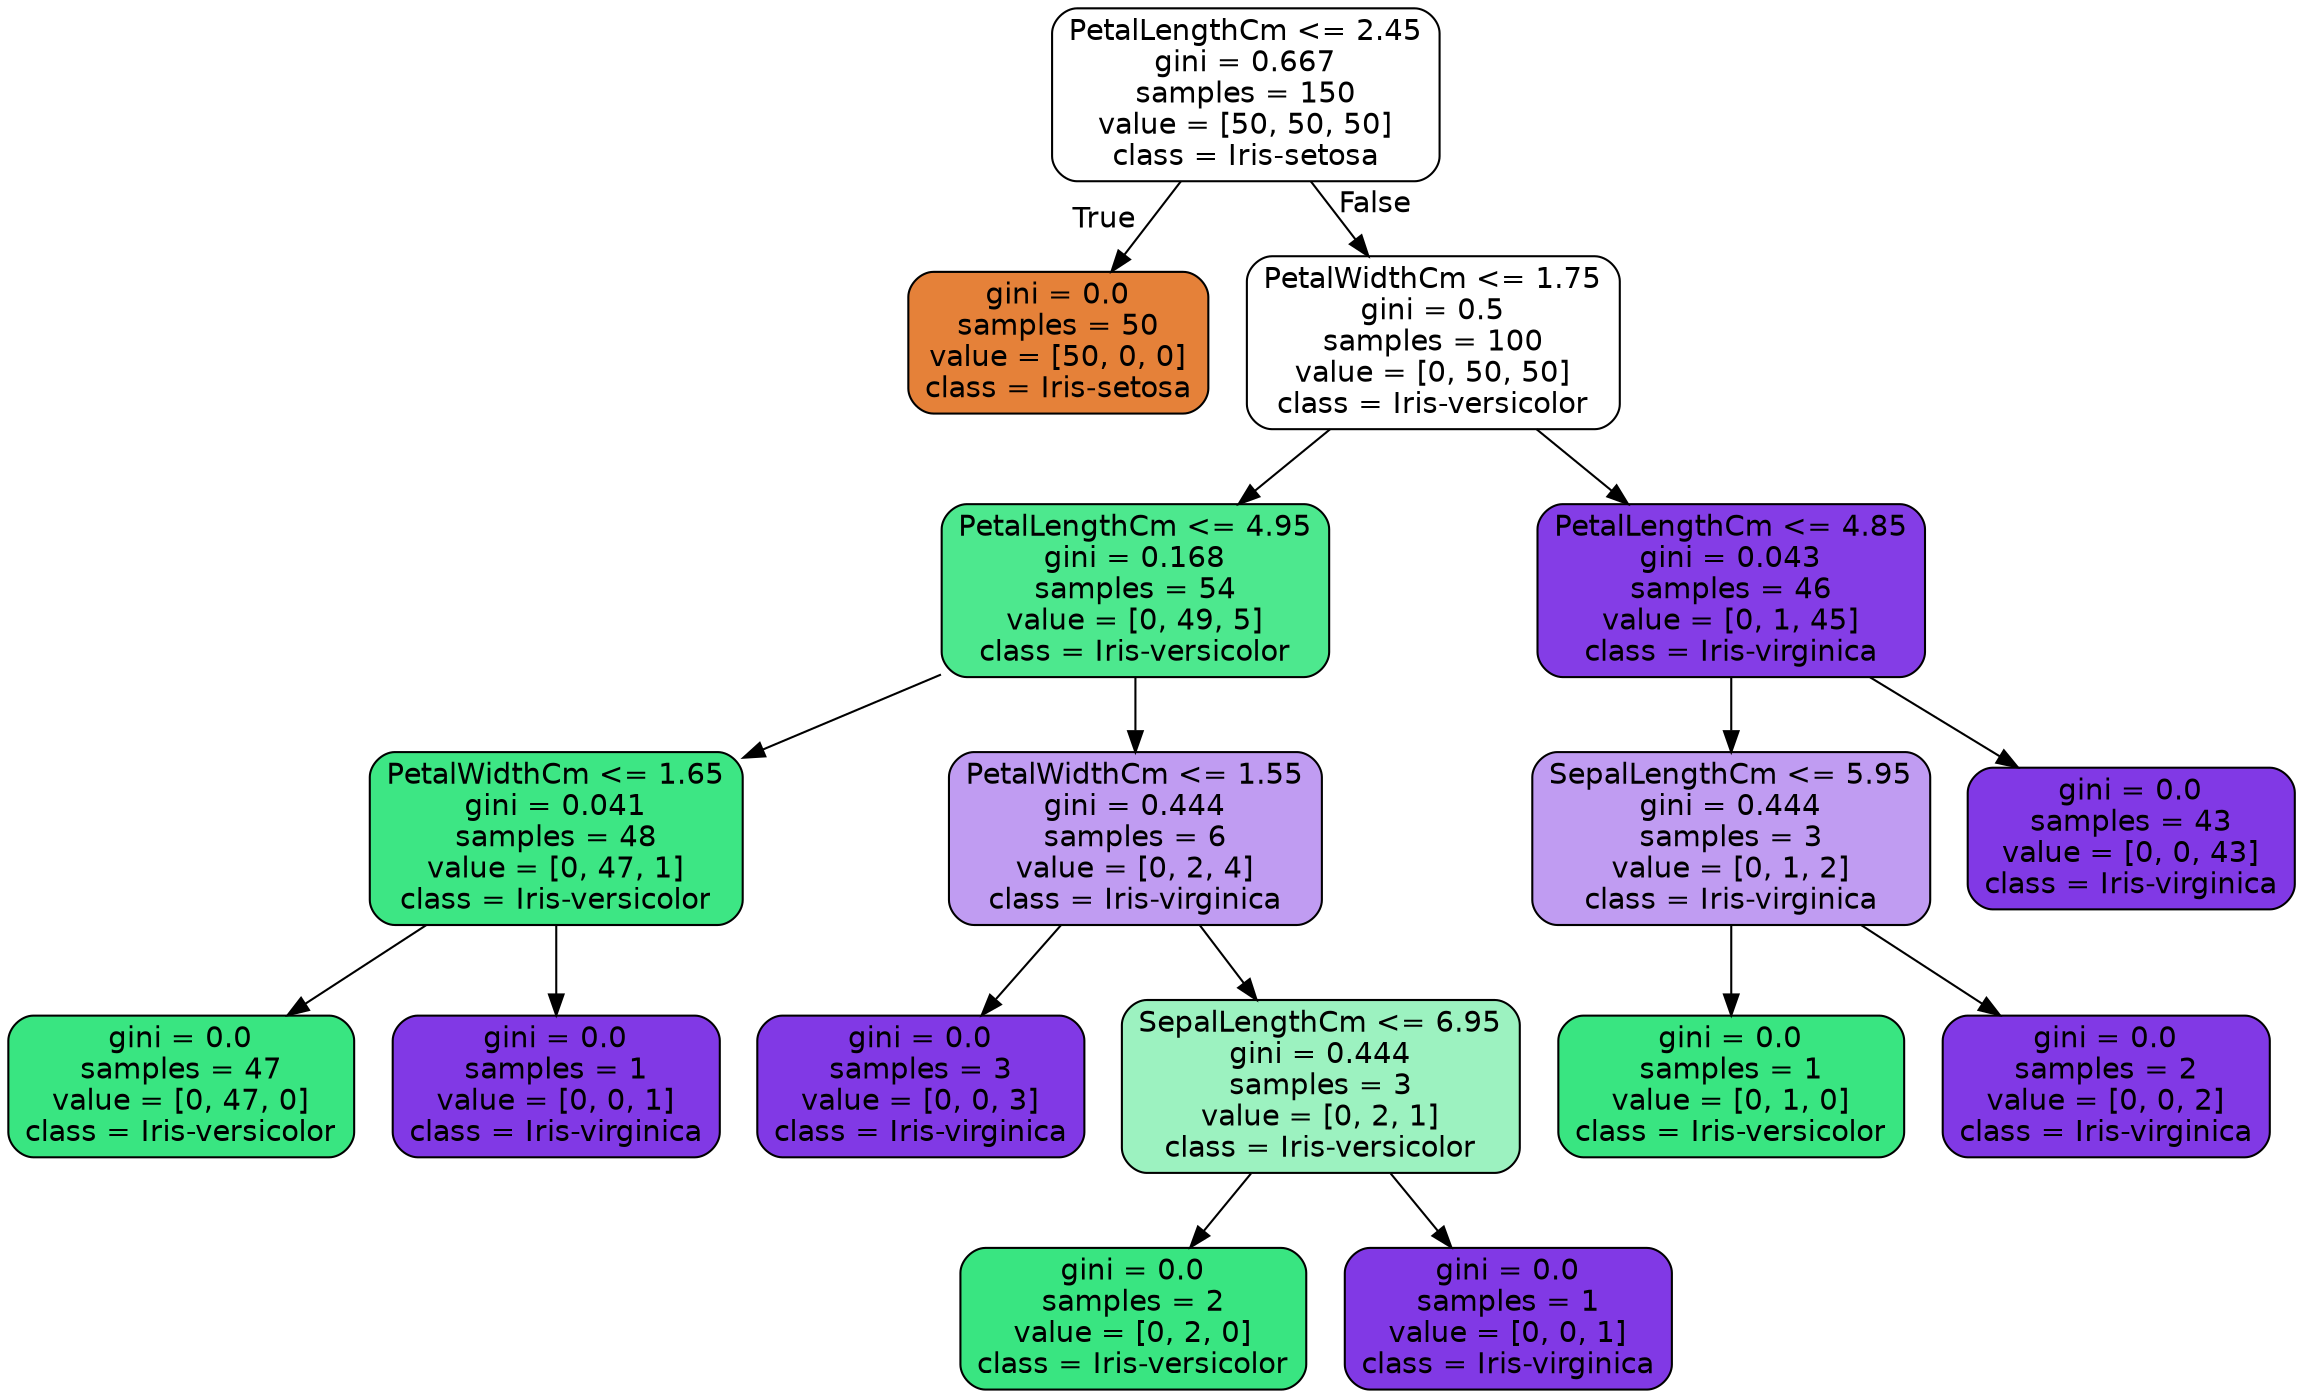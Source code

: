 digraph Tree {
node [shape=box, style="filled, rounded", color="black", fontname=helvetica] ;
edge [fontname=helvetica] ;
0 [label="PetalLengthCm <= 2.45\ngini = 0.667\nsamples = 150\nvalue = [50, 50, 50]\nclass = Iris-setosa", fillcolor="#ffffff"] ;
1 [label="gini = 0.0\nsamples = 50\nvalue = [50, 0, 0]\nclass = Iris-setosa", fillcolor="#e58139"] ;
0 -> 1 [labeldistance=2.5, labelangle=45, headlabel="True"] ;
2 [label="PetalWidthCm <= 1.75\ngini = 0.5\nsamples = 100\nvalue = [0, 50, 50]\nclass = Iris-versicolor", fillcolor="#ffffff"] ;
0 -> 2 [labeldistance=2.5, labelangle=-45, headlabel="False"] ;
3 [label="PetalLengthCm <= 4.95\ngini = 0.168\nsamples = 54\nvalue = [0, 49, 5]\nclass = Iris-versicolor", fillcolor="#4de88e"] ;
2 -> 3 ;
4 [label="PetalWidthCm <= 1.65\ngini = 0.041\nsamples = 48\nvalue = [0, 47, 1]\nclass = Iris-versicolor", fillcolor="#3de684"] ;
3 -> 4 ;
5 [label="gini = 0.0\nsamples = 47\nvalue = [0, 47, 0]\nclass = Iris-versicolor", fillcolor="#39e581"] ;
4 -> 5 ;
6 [label="gini = 0.0\nsamples = 1\nvalue = [0, 0, 1]\nclass = Iris-virginica", fillcolor="#8139e5"] ;
4 -> 6 ;
7 [label="PetalWidthCm <= 1.55\ngini = 0.444\nsamples = 6\nvalue = [0, 2, 4]\nclass = Iris-virginica", fillcolor="#c09cf2"] ;
3 -> 7 ;
8 [label="gini = 0.0\nsamples = 3\nvalue = [0, 0, 3]\nclass = Iris-virginica", fillcolor="#8139e5"] ;
7 -> 8 ;
9 [label="SepalLengthCm <= 6.95\ngini = 0.444\nsamples = 3\nvalue = [0, 2, 1]\nclass = Iris-versicolor", fillcolor="#9cf2c0"] ;
7 -> 9 ;
10 [label="gini = 0.0\nsamples = 2\nvalue = [0, 2, 0]\nclass = Iris-versicolor", fillcolor="#39e581"] ;
9 -> 10 ;
11 [label="gini = 0.0\nsamples = 1\nvalue = [0, 0, 1]\nclass = Iris-virginica", fillcolor="#8139e5"] ;
9 -> 11 ;
12 [label="PetalLengthCm <= 4.85\ngini = 0.043\nsamples = 46\nvalue = [0, 1, 45]\nclass = Iris-virginica", fillcolor="#843de6"] ;
2 -> 12 ;
13 [label="SepalLengthCm <= 5.95\ngini = 0.444\nsamples = 3\nvalue = [0, 1, 2]\nclass = Iris-virginica", fillcolor="#c09cf2"] ;
12 -> 13 ;
14 [label="gini = 0.0\nsamples = 1\nvalue = [0, 1, 0]\nclass = Iris-versicolor", fillcolor="#39e581"] ;
13 -> 14 ;
15 [label="gini = 0.0\nsamples = 2\nvalue = [0, 0, 2]\nclass = Iris-virginica", fillcolor="#8139e5"] ;
13 -> 15 ;
16 [label="gini = 0.0\nsamples = 43\nvalue = [0, 0, 43]\nclass = Iris-virginica", fillcolor="#8139e5"] ;
12 -> 16 ;
}